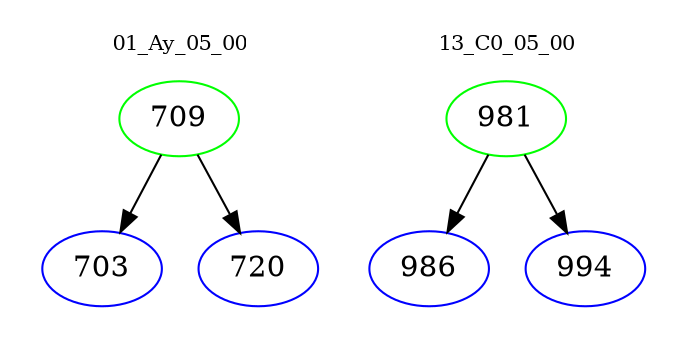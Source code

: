 digraph{
subgraph cluster_0 {
color = white
label = "01_Ay_05_00";
fontsize=10;
T0_709 [label="709", color="green"]
T0_709 -> T0_703 [color="black"]
T0_703 [label="703", color="blue"]
T0_709 -> T0_720 [color="black"]
T0_720 [label="720", color="blue"]
}
subgraph cluster_1 {
color = white
label = "13_C0_05_00";
fontsize=10;
T1_981 [label="981", color="green"]
T1_981 -> T1_986 [color="black"]
T1_986 [label="986", color="blue"]
T1_981 -> T1_994 [color="black"]
T1_994 [label="994", color="blue"]
}
}
